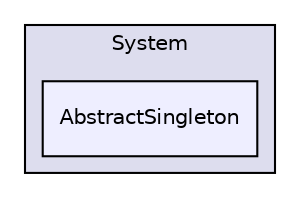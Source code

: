 digraph G {
  compound=true
  node [ fontsize=10, fontname="Helvetica"];
  edge [ labelfontsize=9, labelfontname="Helvetica"];
  subgraph clusterdir_85e3a9d6cca60bb712cf84b739e6b005 {
    graph [ bgcolor="#ddddee", pencolor="black", label="System" fontname="Helvetica", fontsize=10, URL="dir_85e3a9d6cca60bb712cf84b739e6b005.html"]
  dir_8464e2f9120c3b6879febd244658464b [shape=box, label="AbstractSingleton", style="filled", fillcolor="#eeeeff", pencolor="black", URL="dir_8464e2f9120c3b6879febd244658464b.html"];
  }
}
